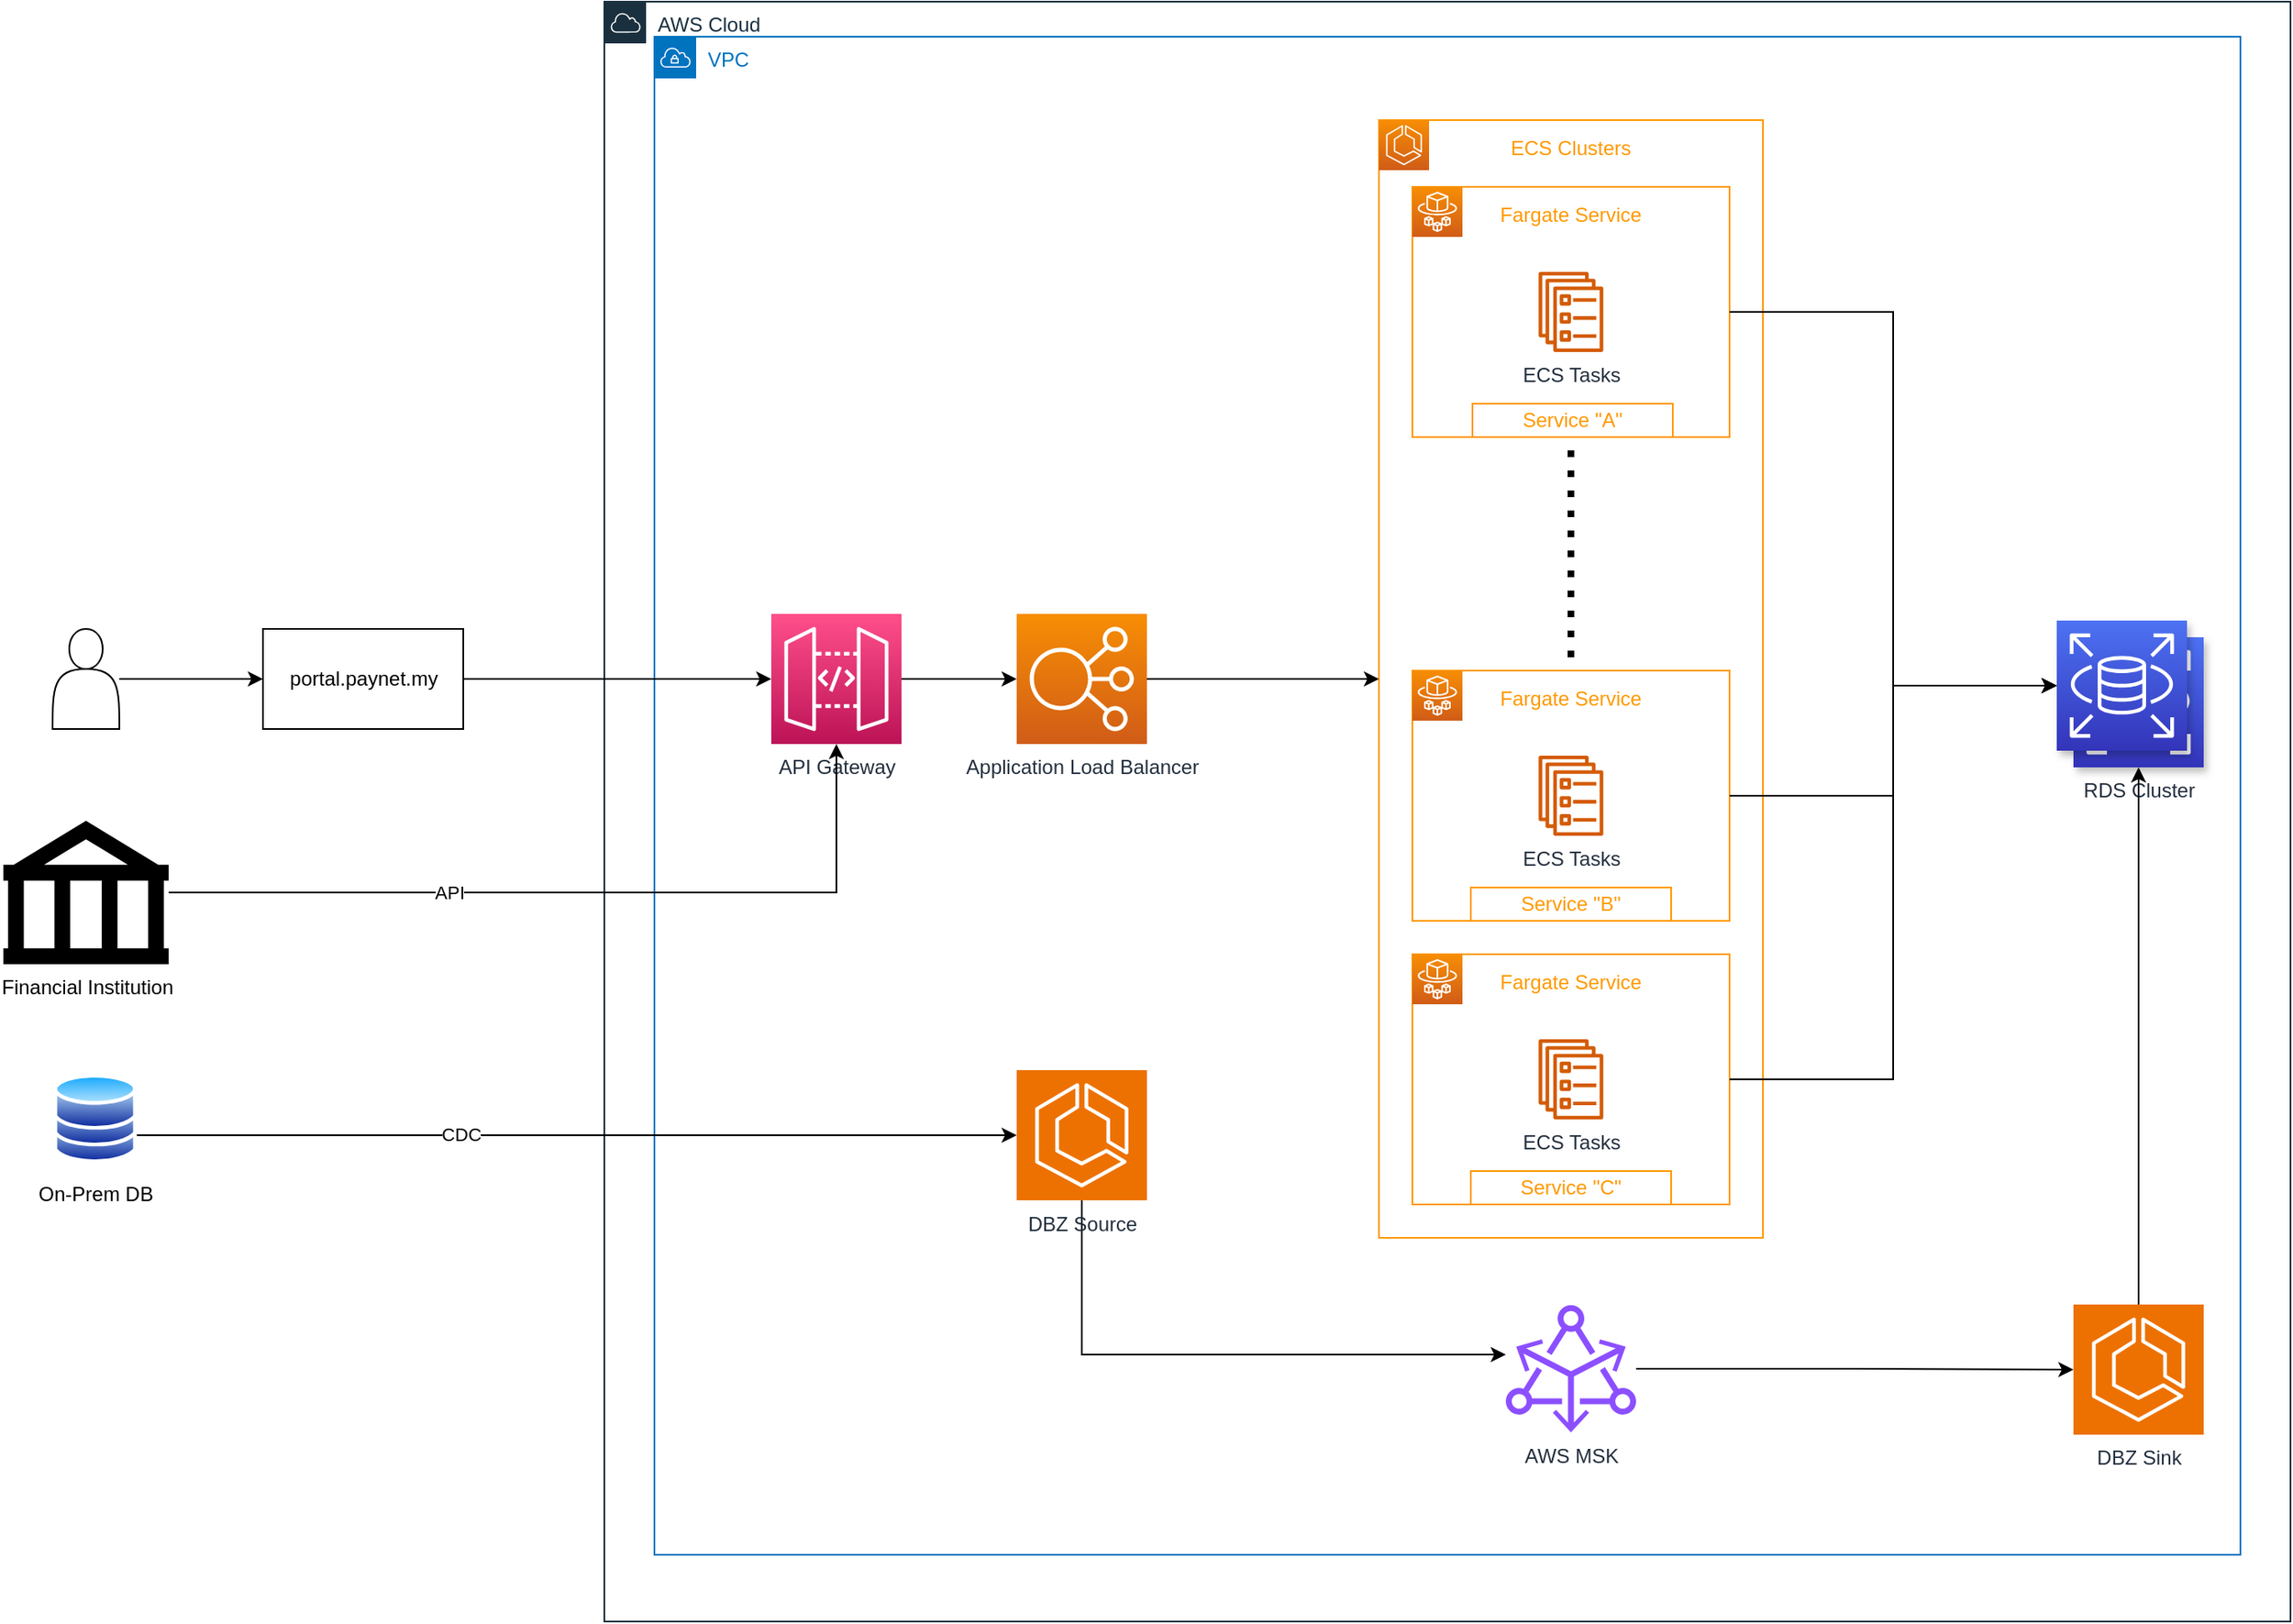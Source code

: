 <mxfile version="24.3.0" type="github" pages="2">
  <diagram name="archi" id="6VvenvqKkfI1LP6hs6xU">
    <mxGraphModel dx="3240" dy="1243" grid="1" gridSize="10" guides="1" tooltips="1" connect="1" arrows="1" fold="1" page="1" pageScale="1" pageWidth="850" pageHeight="1100" math="0" shadow="0">
      <root>
        <mxCell id="0" />
        <mxCell id="1" parent="0" />
        <mxCell id="zs_Fc-4ZYUaIDNvFuIA1-17" value="&lt;font color=&quot;#1a303f&quot;&gt;AWS Cloud&lt;/font&gt;" style="sketch=0;outlineConnect=0;gradientColor=none;html=1;whiteSpace=wrap;fontSize=12;fontStyle=0;shape=mxgraph.aws4.group;grIcon=mxgraph.aws4.group_aws_cloud;strokeColor=#1A303F;fillColor=none;verticalAlign=top;align=left;spacingLeft=30;fontColor=#858B94;dashed=0;movable=1;resizable=1;rotatable=1;deletable=1;editable=1;locked=0;connectable=1;" parent="1" vertex="1">
          <mxGeometry x="100" y="309" width="1010" height="971" as="geometry" />
        </mxCell>
        <mxCell id="zs_Fc-4ZYUaIDNvFuIA1-20" value="&lt;font color=&quot;#0073bf&quot;&gt;VPC&lt;/font&gt;" style="sketch=0;outlineConnect=0;gradientColor=none;html=1;whiteSpace=wrap;fontSize=12;fontStyle=0;shape=mxgraph.aws4.group;grIcon=mxgraph.aws4.group_vpc;strokeColor=#0073BF;fillColor=none;verticalAlign=top;align=left;spacingLeft=30;fontColor=#B6BABF;dashed=0;" parent="1" vertex="1">
          <mxGeometry x="130" y="330" width="950" height="910" as="geometry" />
        </mxCell>
        <mxCell id="zs_Fc-4ZYUaIDNvFuIA1-34" value="" style="group" parent="1" vertex="1" connectable="0">
          <mxGeometry x="564" y="380" width="230" height="670" as="geometry" />
        </mxCell>
        <mxCell id="zs_Fc-4ZYUaIDNvFuIA1-33" value="&lt;div align=&quot;center&quot;&gt;&lt;div&gt;ECS Clusters&lt;/div&gt;&lt;/div&gt;" style="outlineConnect=0;gradientColor=none;html=1;whiteSpace=wrap;fontSize=12;fontStyle=0;strokeColor=#FF9900;fillColor=none;verticalAlign=top;align=center;fontColor=#FF9900;dashed=0;spacingTop=3;" parent="zs_Fc-4ZYUaIDNvFuIA1-34" vertex="1">
          <mxGeometry width="230" height="670" as="geometry" />
        </mxCell>
        <mxCell id="zs_Fc-4ZYUaIDNvFuIA1-32" value="" style="sketch=0;points=[[0,0,0],[0.25,0,0],[0.5,0,0],[0.75,0,0],[1,0,0],[0,1,0],[0.25,1,0],[0.5,1,0],[0.75,1,0],[1,1,0],[0,0.25,0],[0,0.5,0],[0,0.75,0],[1,0.25,0],[1,0.5,0],[1,0.75,0]];outlineConnect=0;fontColor=#232F3E;gradientColor=#F78E04;gradientDirection=north;fillColor=#D05C17;strokeColor=#ffffff;dashed=0;verticalLabelPosition=bottom;verticalAlign=top;align=center;html=1;fontSize=12;fontStyle=0;aspect=fixed;shape=mxgraph.aws4.resourceIcon;resIcon=mxgraph.aws4.ecs;" parent="zs_Fc-4ZYUaIDNvFuIA1-34" vertex="1">
          <mxGeometry width="30" height="30" as="geometry" />
        </mxCell>
        <mxCell id="zs_Fc-4ZYUaIDNvFuIA1-43" value="ECS Tasks" style="sketch=0;outlineConnect=0;fontColor=#232F3E;gradientColor=none;fillColor=#D45B07;strokeColor=none;dashed=0;verticalLabelPosition=bottom;verticalAlign=top;align=center;html=1;fontSize=12;fontStyle=0;aspect=fixed;pointerEvents=1;shape=mxgraph.aws4.ecs_service;" parent="zs_Fc-4ZYUaIDNvFuIA1-34" vertex="1">
          <mxGeometry x="95.5" y="91" width="39" height="48" as="geometry" />
        </mxCell>
        <mxCell id="zs_Fc-4ZYUaIDNvFuIA1-45" value="" style="group" parent="zs_Fc-4ZYUaIDNvFuIA1-34" vertex="1" connectable="0">
          <mxGeometry x="20" y="40" width="190" height="150" as="geometry" />
        </mxCell>
        <mxCell id="zs_Fc-4ZYUaIDNvFuIA1-41" value="Fargate Service" style="outlineConnect=0;gradientColor=none;html=1;whiteSpace=wrap;fontSize=12;fontStyle=0;strokeColor=#FF9900;fillColor=none;verticalAlign=top;align=center;fontColor=#FF9900;dashed=0;spacingTop=3;" parent="zs_Fc-4ZYUaIDNvFuIA1-45" vertex="1">
          <mxGeometry width="190" height="150" as="geometry" />
        </mxCell>
        <mxCell id="zs_Fc-4ZYUaIDNvFuIA1-42" value="" style="sketch=0;points=[[0,0,0],[0.25,0,0],[0.5,0,0],[0.75,0,0],[1,0,0],[0,1,0],[0.25,1,0],[0.5,1,0],[0.75,1,0],[1,1,0],[0,0.25,0],[0,0.5,0],[0,0.75,0],[1,0.25,0],[1,0.5,0],[1,0.75,0]];outlineConnect=0;fontColor=#232F3E;gradientColor=#F78E04;gradientDirection=north;fillColor=#D05C17;strokeColor=#ffffff;dashed=0;verticalLabelPosition=bottom;verticalAlign=top;align=center;html=1;fontSize=12;fontStyle=0;aspect=fixed;shape=mxgraph.aws4.resourceIcon;resIcon=mxgraph.aws4.fargate;" parent="zs_Fc-4ZYUaIDNvFuIA1-45" vertex="1">
          <mxGeometry width="30" height="30" as="geometry" />
        </mxCell>
        <mxCell id="zs_Fc-4ZYUaIDNvFuIA1-74" value="&lt;font color=&quot;#ff9900&quot;&gt;Service &quot;A&quot;&lt;/font&gt;" style="rounded=0;whiteSpace=wrap;html=1;strokeColor=#FF9900;" parent="zs_Fc-4ZYUaIDNvFuIA1-45" vertex="1">
          <mxGeometry x="36" y="130" width="120" height="20" as="geometry" />
        </mxCell>
        <mxCell id="zs_Fc-4ZYUaIDNvFuIA1-69" value="" style="group" parent="zs_Fc-4ZYUaIDNvFuIA1-34" vertex="1" connectable="0">
          <mxGeometry x="20" y="500" width="190" height="150" as="geometry" />
        </mxCell>
        <mxCell id="zs_Fc-4ZYUaIDNvFuIA1-62" value="Fargate Service" style="outlineConnect=0;gradientColor=none;html=1;whiteSpace=wrap;fontSize=12;fontStyle=0;strokeColor=#FF9900;fillColor=none;verticalAlign=top;align=center;fontColor=#FF9900;dashed=0;spacingTop=3;" parent="zs_Fc-4ZYUaIDNvFuIA1-69" vertex="1">
          <mxGeometry width="190" height="150" as="geometry" />
        </mxCell>
        <mxCell id="zs_Fc-4ZYUaIDNvFuIA1-63" value="" style="sketch=0;points=[[0,0,0],[0.25,0,0],[0.5,0,0],[0.75,0,0],[1,0,0],[0,1,0],[0.25,1,0],[0.5,1,0],[0.75,1,0],[1,1,0],[0,0.25,0],[0,0.5,0],[0,0.75,0],[1,0.25,0],[1,0.5,0],[1,0.75,0]];outlineConnect=0;fontColor=#232F3E;gradientColor=#F78E04;gradientDirection=north;fillColor=#D05C17;strokeColor=#ffffff;dashed=0;verticalLabelPosition=bottom;verticalAlign=top;align=center;html=1;fontSize=12;fontStyle=0;aspect=fixed;shape=mxgraph.aws4.resourceIcon;resIcon=mxgraph.aws4.fargate;" parent="zs_Fc-4ZYUaIDNvFuIA1-69" vertex="1">
          <mxGeometry width="30" height="30" as="geometry" />
        </mxCell>
        <mxCell id="zs_Fc-4ZYUaIDNvFuIA1-64" value="ECS Tasks" style="sketch=0;outlineConnect=0;fontColor=#232F3E;gradientColor=none;fillColor=#D45B07;strokeColor=none;dashed=0;verticalLabelPosition=bottom;verticalAlign=top;align=center;html=1;fontSize=12;fontStyle=0;aspect=fixed;pointerEvents=1;shape=mxgraph.aws4.ecs_service;" parent="zs_Fc-4ZYUaIDNvFuIA1-69" vertex="1">
          <mxGeometry x="75.5" y="51" width="39" height="48" as="geometry" />
        </mxCell>
        <mxCell id="zs_Fc-4ZYUaIDNvFuIA1-76" value="&lt;font color=&quot;#ff9900&quot;&gt;Service &quot;C&quot;&lt;/font&gt;" style="rounded=0;whiteSpace=wrap;html=1;strokeColor=#FF9900;" parent="zs_Fc-4ZYUaIDNvFuIA1-69" vertex="1">
          <mxGeometry x="35" y="130" width="120" height="20" as="geometry" />
        </mxCell>
        <mxCell id="zs_Fc-4ZYUaIDNvFuIA1-57" value="" style="group" parent="zs_Fc-4ZYUaIDNvFuIA1-34" vertex="1" connectable="0">
          <mxGeometry x="20" y="330" width="190" height="150" as="geometry" />
        </mxCell>
        <mxCell id="zs_Fc-4ZYUaIDNvFuIA1-70" value="" style="group" parent="zs_Fc-4ZYUaIDNvFuIA1-57" vertex="1" connectable="0">
          <mxGeometry width="190" height="150" as="geometry" />
        </mxCell>
        <mxCell id="zs_Fc-4ZYUaIDNvFuIA1-58" value="Fargate Service" style="outlineConnect=0;gradientColor=none;html=1;whiteSpace=wrap;fontSize=12;fontStyle=0;strokeColor=#FF9900;fillColor=none;verticalAlign=top;align=center;fontColor=#FF9900;dashed=0;spacingTop=3;" parent="zs_Fc-4ZYUaIDNvFuIA1-70" vertex="1">
          <mxGeometry width="190" height="150" as="geometry" />
        </mxCell>
        <mxCell id="zs_Fc-4ZYUaIDNvFuIA1-59" value="" style="sketch=0;points=[[0,0,0],[0.25,0,0],[0.5,0,0],[0.75,0,0],[1,0,0],[0,1,0],[0.25,1,0],[0.5,1,0],[0.75,1,0],[1,1,0],[0,0.25,0],[0,0.5,0],[0,0.75,0],[1,0.25,0],[1,0.5,0],[1,0.75,0]];outlineConnect=0;fontColor=#232F3E;gradientColor=#F78E04;gradientDirection=north;fillColor=#D05C17;strokeColor=#ffffff;dashed=0;verticalLabelPosition=bottom;verticalAlign=top;align=center;html=1;fontSize=12;fontStyle=0;aspect=fixed;shape=mxgraph.aws4.resourceIcon;resIcon=mxgraph.aws4.fargate;" parent="zs_Fc-4ZYUaIDNvFuIA1-70" vertex="1">
          <mxGeometry width="30" height="30" as="geometry" />
        </mxCell>
        <mxCell id="zs_Fc-4ZYUaIDNvFuIA1-60" value="ECS Tasks" style="sketch=0;outlineConnect=0;fontColor=#232F3E;gradientColor=none;fillColor=#D45B07;strokeColor=none;dashed=0;verticalLabelPosition=bottom;verticalAlign=top;align=center;html=1;fontSize=12;fontStyle=0;aspect=fixed;pointerEvents=1;shape=mxgraph.aws4.ecs_service;" parent="zs_Fc-4ZYUaIDNvFuIA1-70" vertex="1">
          <mxGeometry x="75.5" y="51" width="39" height="48" as="geometry" />
        </mxCell>
        <mxCell id="zs_Fc-4ZYUaIDNvFuIA1-75" value="&lt;font color=&quot;#ff9900&quot;&gt;Service &quot;B&quot;&lt;/font&gt;" style="rounded=0;whiteSpace=wrap;html=1;strokeColor=#FF9900;" parent="zs_Fc-4ZYUaIDNvFuIA1-70" vertex="1">
          <mxGeometry x="35" y="130" width="120" height="20" as="geometry" />
        </mxCell>
        <mxCell id="zs_Fc-4ZYUaIDNvFuIA1-71" style="edgeStyle=orthogonalEdgeStyle;rounded=0;orthogonalLoop=1;jettySize=auto;html=1;endArrow=none;endFill=0;dashed=1;dashPattern=1 2;strokeWidth=4;targetPerimeterSpacing=8;sourcePerimeterSpacing=8;" parent="zs_Fc-4ZYUaIDNvFuIA1-34" source="zs_Fc-4ZYUaIDNvFuIA1-41" target="zs_Fc-4ZYUaIDNvFuIA1-58" edge="1">
          <mxGeometry relative="1" as="geometry" />
        </mxCell>
        <mxCell id="zs_Fc-4ZYUaIDNvFuIA1-2" value="API Gateway" style="sketch=0;points=[[0,0,0],[0.25,0,0],[0.5,0,0],[0.75,0,0],[1,0,0],[0,1,0],[0.25,1,0],[0.5,1,0],[0.75,1,0],[1,1,0],[0,0.25,0],[0,0.5,0],[0,0.75,0],[1,0.25,0],[1,0.5,0],[1,0.75,0]];outlineConnect=0;fontColor=#232F3E;gradientColor=#FF4F8B;gradientDirection=north;fillColor=#BC1356;strokeColor=#ffffff;dashed=0;verticalLabelPosition=bottom;verticalAlign=top;align=center;html=1;fontSize=12;fontStyle=0;aspect=fixed;shape=mxgraph.aws4.resourceIcon;resIcon=mxgraph.aws4.api_gateway;" parent="1" vertex="1">
          <mxGeometry x="200" y="676" width="78" height="78" as="geometry" />
        </mxCell>
        <mxCell id="zs_Fc-4ZYUaIDNvFuIA1-65" style="edgeStyle=orthogonalEdgeStyle;rounded=0;orthogonalLoop=1;jettySize=auto;html=1;entryX=0;entryY=0.5;entryDx=0;entryDy=0;" parent="1" source="zs_Fc-4ZYUaIDNvFuIA1-3" target="zs_Fc-4ZYUaIDNvFuIA1-33" edge="1">
          <mxGeometry relative="1" as="geometry" />
        </mxCell>
        <mxCell id="zs_Fc-4ZYUaIDNvFuIA1-3" value="Application Load Balancer" style="sketch=0;points=[[0,0,0],[0.25,0,0],[0.5,0,0],[0.75,0,0],[1,0,0],[0,1,0],[0.25,1,0],[0.5,1,0],[0.75,1,0],[1,1,0],[0,0.25,0],[0,0.5,0],[0,0.75,0],[1,0.25,0],[1,0.5,0],[1,0.75,0]];outlineConnect=0;fontColor=#232F3E;gradientColor=#F78E04;gradientDirection=north;fillColor=#D05C17;strokeColor=#ffffff;dashed=0;verticalLabelPosition=bottom;verticalAlign=top;align=center;html=1;fontSize=12;fontStyle=0;aspect=fixed;shape=mxgraph.aws4.resourceIcon;resIcon=mxgraph.aws4.elastic_load_balancing;" parent="1" vertex="1">
          <mxGeometry x="347" y="676" width="78" height="78" as="geometry" />
        </mxCell>
        <mxCell id="zs_Fc-4ZYUaIDNvFuIA1-8" value="&#xa;&#xa;&#xa;&#xa;&#xa;&#xa;" style="group" parent="1" vertex="1" connectable="0">
          <mxGeometry x="970" y="680" width="88" height="88" as="geometry" />
        </mxCell>
        <mxCell id="zs_Fc-4ZYUaIDNvFuIA1-5" value="RDS Cluster" style="sketch=0;points=[[0,0,0],[0.25,0,0],[0.5,0,0],[0.75,0,0],[1,0,0],[0,1,0],[0.25,1,0],[0.5,1,0],[0.75,1,0],[1,1,0],[0,0.25,0],[0,0.5,0],[0,0.75,0],[1,0.25,0],[1,0.5,0],[1,0.75,0]];outlineConnect=0;fontColor=#232F3E;gradientColor=#4D72F3;gradientDirection=north;fillColor=#3334B9;strokeColor=#ffffff;dashed=0;verticalLabelPosition=bottom;verticalAlign=top;align=center;html=1;fontSize=12;fontStyle=0;aspect=fixed;shape=mxgraph.aws4.resourceIcon;resIcon=mxgraph.aws4.rds;shadow=1;container=0;" parent="zs_Fc-4ZYUaIDNvFuIA1-8" vertex="1">
          <mxGeometry x="10" y="10" width="78" height="78" as="geometry" />
        </mxCell>
        <mxCell id="zs_Fc-4ZYUaIDNvFuIA1-6" value="" style="sketch=0;points=[[0,0,0],[0.25,0,0],[0.5,0,0],[0.75,0,0],[1,0,0],[0,1,0],[0.25,1,0],[0.5,1,0],[0.75,1,0],[1,1,0],[0,0.25,0],[0,0.5,0],[0,0.75,0],[1,0.25,0],[1,0.5,0],[1,0.75,0]];outlineConnect=0;fontColor=#232F3E;gradientColor=#4D72F3;gradientDirection=north;fillColor=#3334B9;strokeColor=#ffffff;dashed=0;verticalLabelPosition=bottom;verticalAlign=top;align=center;html=1;fontSize=12;fontStyle=0;aspect=fixed;shape=mxgraph.aws4.resourceIcon;resIcon=mxgraph.aws4.rds;shadow=1;container=0;" parent="zs_Fc-4ZYUaIDNvFuIA1-8" vertex="1">
          <mxGeometry width="78" height="78" as="geometry" />
        </mxCell>
        <mxCell id="zs_Fc-4ZYUaIDNvFuIA1-66" style="edgeStyle=orthogonalEdgeStyle;rounded=0;orthogonalLoop=1;jettySize=auto;html=1;entryX=0;entryY=0.5;entryDx=0;entryDy=0;entryPerimeter=0;" parent="1" source="zs_Fc-4ZYUaIDNvFuIA1-41" target="zs_Fc-4ZYUaIDNvFuIA1-6" edge="1">
          <mxGeometry relative="1" as="geometry" />
        </mxCell>
        <mxCell id="zs_Fc-4ZYUaIDNvFuIA1-68" style="edgeStyle=orthogonalEdgeStyle;rounded=0;orthogonalLoop=1;jettySize=auto;html=1;entryX=0;entryY=0.5;entryDx=0;entryDy=0;entryPerimeter=0;" parent="1" source="zs_Fc-4ZYUaIDNvFuIA1-62" target="zs_Fc-4ZYUaIDNvFuIA1-6" edge="1">
          <mxGeometry relative="1" as="geometry" />
        </mxCell>
        <mxCell id="zs_Fc-4ZYUaIDNvFuIA1-72" style="edgeStyle=orthogonalEdgeStyle;rounded=0;orthogonalLoop=1;jettySize=auto;html=1;entryX=0;entryY=0.5;entryDx=0;entryDy=0;entryPerimeter=0;" parent="1" source="zs_Fc-4ZYUaIDNvFuIA1-58" target="zs_Fc-4ZYUaIDNvFuIA1-6" edge="1">
          <mxGeometry relative="1" as="geometry" />
        </mxCell>
        <mxCell id="NcLQLDWYlD9YzWB4cNt9-6" value="" style="group" vertex="1" connectable="0" parent="1">
          <mxGeometry x="-230" y="950" width="50" height="57" as="geometry" />
        </mxCell>
        <mxCell id="NcLQLDWYlD9YzWB4cNt9-3" value="On-Prem DB" style="image;aspect=fixed;perimeter=ellipsePerimeter;html=1;align=center;shadow=0;dashed=0;spacingTop=3;image=img/lib/active_directory/database.svg;" vertex="1" parent="NcLQLDWYlD9YzWB4cNt9-6">
          <mxGeometry y="20" width="50" height="37" as="geometry" />
        </mxCell>
        <mxCell id="NcLQLDWYlD9YzWB4cNt9-4" value="" style="image;aspect=fixed;perimeter=ellipsePerimeter;html=1;align=center;shadow=0;dashed=0;spacingTop=3;image=img/lib/active_directory/database.svg;" vertex="1" parent="NcLQLDWYlD9YzWB4cNt9-6">
          <mxGeometry y="10" width="50" height="37" as="geometry" />
        </mxCell>
        <mxCell id="NcLQLDWYlD9YzWB4cNt9-2" value="" style="image;aspect=fixed;perimeter=ellipsePerimeter;html=1;align=center;shadow=0;dashed=0;spacingTop=3;image=img/lib/active_directory/database.svg;" vertex="1" parent="NcLQLDWYlD9YzWB4cNt9-6">
          <mxGeometry width="50" height="37" as="geometry" />
        </mxCell>
        <mxCell id="NcLQLDWYlD9YzWB4cNt9-30" style="edgeStyle=orthogonalEdgeStyle;rounded=0;orthogonalLoop=1;jettySize=auto;html=1;" edge="1" parent="1" source="NcLQLDWYlD9YzWB4cNt9-8" target="zs_Fc-4ZYUaIDNvFuIA1-5">
          <mxGeometry relative="1" as="geometry" />
        </mxCell>
        <mxCell id="NcLQLDWYlD9YzWB4cNt9-8" value="DBZ Sink" style="sketch=0;points=[[0,0,0],[0.25,0,0],[0.5,0,0],[0.75,0,0],[1,0,0],[0,1,0],[0.25,1,0],[0.5,1,0],[0.75,1,0],[1,1,0],[0,0.25,0],[0,0.5,0],[0,0.75,0],[1,0.25,0],[1,0.5,0],[1,0.75,0]];outlineConnect=0;fontColor=#232F3E;fillColor=#ED7100;strokeColor=#ffffff;dashed=0;verticalLabelPosition=bottom;verticalAlign=top;align=center;html=1;fontSize=12;fontStyle=0;aspect=fixed;shape=mxgraph.aws4.resourceIcon;resIcon=mxgraph.aws4.ecs;" vertex="1" parent="1">
          <mxGeometry x="980" y="1090" width="78" height="78" as="geometry" />
        </mxCell>
        <mxCell id="NcLQLDWYlD9YzWB4cNt9-18" style="edgeStyle=orthogonalEdgeStyle;rounded=0;orthogonalLoop=1;jettySize=auto;html=1;" edge="1" parent="1" source="NcLQLDWYlD9YzWB4cNt9-10" target="zs_Fc-4ZYUaIDNvFuIA1-2">
          <mxGeometry relative="1" as="geometry">
            <Array as="points">
              <mxPoint x="-44.5" y="726" />
            </Array>
          </mxGeometry>
        </mxCell>
        <mxCell id="NcLQLDWYlD9YzWB4cNt9-10" value="portal.paynet.my" style="rounded=0;whiteSpace=wrap;html=1;" vertex="1" parent="1">
          <mxGeometry x="-104.5" y="685" width="120" height="60" as="geometry" />
        </mxCell>
        <mxCell id="NcLQLDWYlD9YzWB4cNt9-29" style="edgeStyle=orthogonalEdgeStyle;rounded=0;orthogonalLoop=1;jettySize=auto;html=1;" edge="1" parent="1" source="NcLQLDWYlD9YzWB4cNt9-11" target="NcLQLDWYlD9YzWB4cNt9-8">
          <mxGeometry relative="1" as="geometry" />
        </mxCell>
        <mxCell id="NcLQLDWYlD9YzWB4cNt9-11" value="AWS MSK" style="sketch=0;outlineConnect=0;fontColor=#232F3E;gradientColor=none;fillColor=#8C4FFF;strokeColor=none;dashed=0;verticalLabelPosition=bottom;verticalAlign=top;align=center;html=1;fontSize=12;fontStyle=0;aspect=fixed;pointerEvents=1;shape=mxgraph.aws4.msk_amazon_msk_connect;" vertex="1" parent="1">
          <mxGeometry x="640" y="1090" width="78" height="77" as="geometry" />
        </mxCell>
        <mxCell id="NcLQLDWYlD9YzWB4cNt9-27" style="edgeStyle=orthogonalEdgeStyle;rounded=0;orthogonalLoop=1;jettySize=auto;html=1;" edge="1" parent="1" source="NcLQLDWYlD9YzWB4cNt9-12" target="NcLQLDWYlD9YzWB4cNt9-11">
          <mxGeometry relative="1" as="geometry">
            <Array as="points">
              <mxPoint x="386" y="1120" />
            </Array>
          </mxGeometry>
        </mxCell>
        <mxCell id="NcLQLDWYlD9YzWB4cNt9-12" value="DBZ Source" style="sketch=0;points=[[0,0,0],[0.25,0,0],[0.5,0,0],[0.75,0,0],[1,0,0],[0,1,0],[0.25,1,0],[0.5,1,0],[0.75,1,0],[1,1,0],[0,0.25,0],[0,0.5,0],[0,0.75,0],[1,0.25,0],[1,0.5,0],[1,0.75,0]];outlineConnect=0;fontColor=#232F3E;fillColor=#ED7100;strokeColor=#ffffff;dashed=0;verticalLabelPosition=bottom;verticalAlign=top;align=center;html=1;fontSize=12;fontStyle=0;aspect=fixed;shape=mxgraph.aws4.resourceIcon;resIcon=mxgraph.aws4.ecs;" vertex="1" parent="1">
          <mxGeometry x="347" y="949.5" width="78" height="78" as="geometry" />
        </mxCell>
        <mxCell id="NcLQLDWYlD9YzWB4cNt9-14" style="edgeStyle=orthogonalEdgeStyle;rounded=0;orthogonalLoop=1;jettySize=auto;html=1;entryX=0;entryY=0.5;entryDx=0;entryDy=0;" edge="1" parent="1" source="NcLQLDWYlD9YzWB4cNt9-13" target="NcLQLDWYlD9YzWB4cNt9-10">
          <mxGeometry relative="1" as="geometry" />
        </mxCell>
        <mxCell id="NcLQLDWYlD9YzWB4cNt9-13" value="" style="shape=actor;whiteSpace=wrap;html=1;" vertex="1" parent="1">
          <mxGeometry x="-230.5" y="685" width="40" height="60" as="geometry" />
        </mxCell>
        <mxCell id="NcLQLDWYlD9YzWB4cNt9-20" style="edgeStyle=orthogonalEdgeStyle;rounded=0;orthogonalLoop=1;jettySize=auto;html=1;" edge="1" parent="1" source="NcLQLDWYlD9YzWB4cNt9-16" target="zs_Fc-4ZYUaIDNvFuIA1-2">
          <mxGeometry relative="1" as="geometry" />
        </mxCell>
        <mxCell id="NcLQLDWYlD9YzWB4cNt9-21" value="API" style="edgeLabel;html=1;align=center;verticalAlign=middle;resizable=0;points=[];" vertex="1" connectable="0" parent="NcLQLDWYlD9YzWB4cNt9-20">
          <mxGeometry x="-0.312" relative="1" as="geometry">
            <mxPoint as="offset" />
          </mxGeometry>
        </mxCell>
        <mxCell id="NcLQLDWYlD9YzWB4cNt9-16" value="Financial Institution" style="shape=mxgraph.signs.travel.bank;html=1;pointerEvents=1;fillColor=#000000;strokeColor=none;verticalLabelPosition=bottom;verticalAlign=top;align=center;" vertex="1" parent="1">
          <mxGeometry x="-260" y="800" width="99" height="86" as="geometry" />
        </mxCell>
        <mxCell id="NcLQLDWYlD9YzWB4cNt9-22" style="edgeStyle=orthogonalEdgeStyle;rounded=0;orthogonalLoop=1;jettySize=auto;html=1;entryX=0;entryY=0.5;entryDx=0;entryDy=0;entryPerimeter=0;" edge="1" parent="1" source="zs_Fc-4ZYUaIDNvFuIA1-2" target="zs_Fc-4ZYUaIDNvFuIA1-3">
          <mxGeometry relative="1" as="geometry" />
        </mxCell>
        <mxCell id="NcLQLDWYlD9YzWB4cNt9-26" style="edgeStyle=orthogonalEdgeStyle;rounded=0;orthogonalLoop=1;jettySize=auto;html=1;entryX=0;entryY=0.5;entryDx=0;entryDy=0;entryPerimeter=0;" edge="1" parent="1" source="NcLQLDWYlD9YzWB4cNt9-3" target="NcLQLDWYlD9YzWB4cNt9-12">
          <mxGeometry relative="1" as="geometry" />
        </mxCell>
        <mxCell id="NcLQLDWYlD9YzWB4cNt9-28" value="CDC" style="edgeLabel;html=1;align=center;verticalAlign=middle;resizable=0;points=[];" vertex="1" connectable="0" parent="NcLQLDWYlD9YzWB4cNt9-26">
          <mxGeometry x="-0.261" y="1" relative="1" as="geometry">
            <mxPoint x="-1" as="offset" />
          </mxGeometry>
        </mxCell>
      </root>
    </mxGraphModel>
  </diagram>
  <diagram id="j8xk5e3IgWkEWwsN8AbJ" name="deployment-pipeline">
    <mxGraphModel dx="1026" dy="659" grid="1" gridSize="10" guides="1" tooltips="1" connect="1" arrows="1" fold="1" page="1" pageScale="1" pageWidth="850" pageHeight="1100" math="0" shadow="0">
      <root>
        <mxCell id="0" />
        <mxCell id="1" parent="0" />
        <mxCell id="jktgj87msHmXNIKa9a7T-5" value="&lt;div&gt;Prod&lt;/div&gt;&lt;div&gt;Deployment&lt;br&gt;&lt;/div&gt;" style="rounded=0;whiteSpace=wrap;html=1;" vertex="1" parent="1">
          <mxGeometry x="420" y="120" width="120" height="80" as="geometry" />
        </mxCell>
        <mxCell id="jktgj87msHmXNIKa9a7T-1" value="&lt;div&gt;Local&lt;/div&gt;&lt;div&gt;Development&lt;br&gt;&lt;/div&gt;" style="shape=step;perimeter=stepPerimeter;whiteSpace=wrap;html=1;fixedSize=1;" vertex="1" parent="1">
          <mxGeometry x="120" y="120" width="120" height="80" as="geometry" />
        </mxCell>
        <mxCell id="jktgj87msHmXNIKa9a7T-2" value="&lt;div&gt;SIT&lt;/div&gt;&lt;div&gt;Deployment&lt;br&gt;&lt;/div&gt;" style="shape=step;perimeter=stepPerimeter;whiteSpace=wrap;html=1;fixedSize=1;" vertex="1" parent="1">
          <mxGeometry x="220" y="120" width="120" height="80" as="geometry" />
        </mxCell>
        <mxCell id="jktgj87msHmXNIKa9a7T-3" value="&lt;div&gt;UAT&lt;/div&gt;&lt;div&gt;Deployment&lt;br&gt;&lt;/div&gt;" style="shape=step;perimeter=stepPerimeter;whiteSpace=wrap;html=1;fixedSize=1;" vertex="1" parent="1">
          <mxGeometry x="320" y="120" width="120" height="80" as="geometry" />
        </mxCell>
      </root>
    </mxGraphModel>
  </diagram>
</mxfile>
